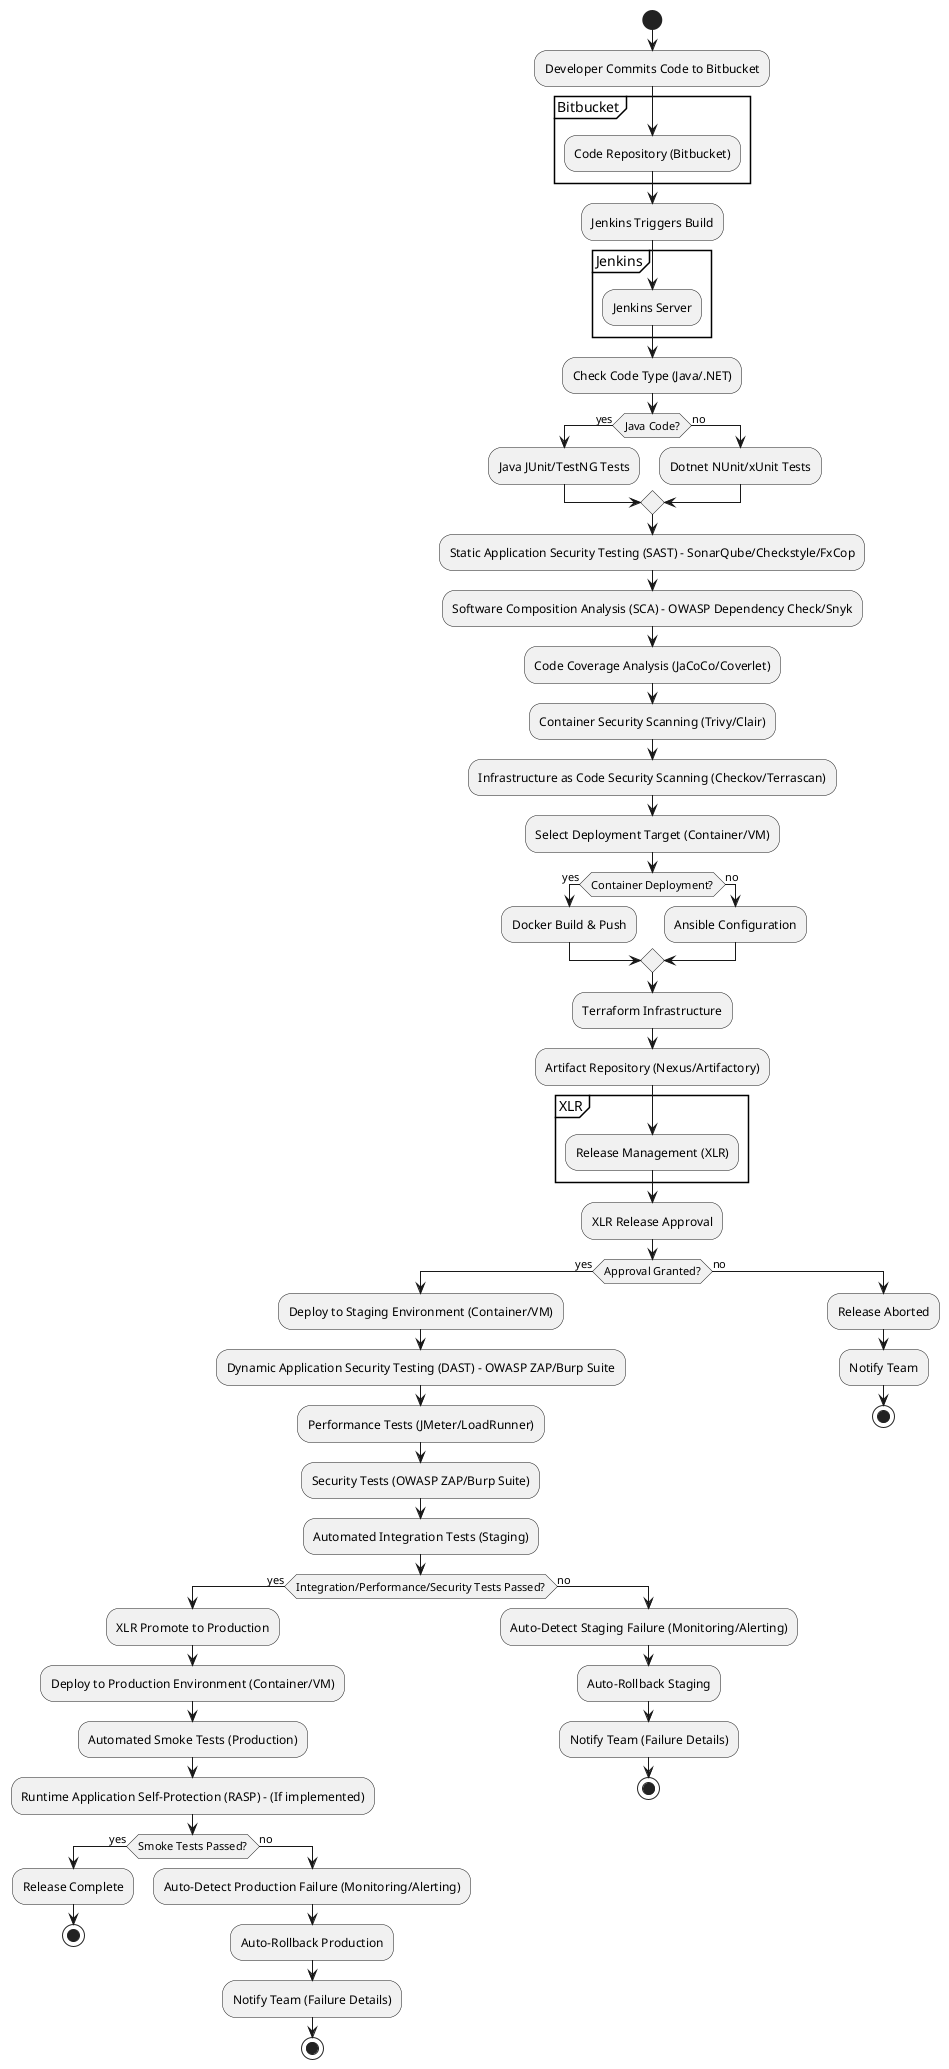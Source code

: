 '@startuml
'start
'
':Developer Commits Code to Bitbucket;
'
'partition Bitbucket {
'  :Code Repository (Bitbucket);
'}
'
':Jenkins Triggers Build;
'
'partition Jenkins {
'  :Jenkins Server;
'}
'
':Check Code Type (Java/.NET);
'
'if (Java Code?) then (yes)
'  :Java JUnit/TestNG Tests;
'else (no)
'  :Dotnet NUnit/xUnit Tests;
'endif
'
':Static Application Security Testing (SAST) - SonarQube/Checkstyle/FxCop;
':Software Composition Analysis (SCA) - OWASP Dependency Check/Snyk;
':Code Coverage Analysis (JaCoCo/Coverlet);
':Container Security Scanning (Trivy/Clair);
':Infrastructure as Code Security Scanning (Checkov/Terrascan);
'
':Select Deployment Target (Container/VM);
'
'if (Container Deployment?) then (yes)
'  :Docker Build & Push;
'else (no)
'  :Ansible Configuration;
'endif
'
':Terraform Infrastructure;
':Artifact Repository (Nexus/Artifactory);
'
'partition XLR {
'  :Release Management (XLR);
'}
'
':XLR Release Approval;
'
'if (Approval Granted?) then (yes)
'  :Deploy to Staging Environment (Container/VM);
'  :Dynamic Application Security Testing (DAST) - OWASP ZAP/Burp Suite;
'  :Performance Tests (JMeter/LoadRunner);
'  :Security Tests (OWASP ZAP/Burp Suite);
'  :Automated Integration Tests (Staging);
'
'  if (Integration/Performance/Security Tests Passed?) then (yes)
'    :XLR Promote to Production;
'    :Deploy to Production Environment (Container/VM);
'    :Automated Smoke Tests (Production);
'    :Runtime Application Self-Protection (RASP) - (If implemented);
'    if (Smoke Tests Passed?) then (yes)
'      :Release Complete;
'      stop
'    else (no)
'      :Rollback Production;
'      :Notify Team;
'      stop
'    endif
'  else (no)
'    :Rollback Staging;
'    :Notify Team;
'    stop
'  endif
'else (no)
'  :Release Aborted;
'  :Notify Team;
'  stop
'endif
'
'@en

@startuml
start

:Developer Commits Code to Bitbucket;

partition Bitbucket {
  :Code Repository (Bitbucket);
}

:Jenkins Triggers Build;

partition Jenkins {
  :Jenkins Server;
}

:Check Code Type (Java/.NET);

if (Java Code?) then (yes)
  :Java JUnit/TestNG Tests;
else (no)
  :Dotnet NUnit/xUnit Tests;
endif

:Static Application Security Testing (SAST) - SonarQube/Checkstyle/FxCop;
:Software Composition Analysis (SCA) - OWASP Dependency Check/Snyk;
:Code Coverage Analysis (JaCoCo/Coverlet);
:Container Security Scanning (Trivy/Clair);
:Infrastructure as Code Security Scanning (Checkov/Terrascan);

:Select Deployment Target (Container/VM);

if (Container Deployment?) then (yes)
  :Docker Build & Push;
else (no)
  :Ansible Configuration;
endif

:Terraform Infrastructure;
:Artifact Repository (Nexus/Artifactory);

partition XLR {
  :Release Management (XLR);
}

:XLR Release Approval;

if (Approval Granted?) then (yes)
  :Deploy to Staging Environment (Container/VM);
  :Dynamic Application Security Testing (DAST) - OWASP ZAP/Burp Suite;
  :Performance Tests (JMeter/LoadRunner);
  :Security Tests (OWASP ZAP/Burp Suite);
  :Automated Integration Tests (Staging);

  if (Integration/Performance/Security Tests Passed?) then (yes)
    :XLR Promote to Production;
    :Deploy to Production Environment (Container/VM);
    :Automated Smoke Tests (Production);
    :Runtime Application Self-Protection (RASP) - (If implemented);

    if (Smoke Tests Passed?) then (yes)
      :Release Complete;
      stop
    else (no)
      :Auto-Detect Production Failure (Monitoring/Alerting);
      :Auto-Rollback Production;
      :Notify Team (Failure Details);
      stop
    endif
  else (no)
    :Auto-Detect Staging Failure (Monitoring/Alerting);
    :Auto-Rollback Staging;
    :Notify Team (Failure Details);
    stop
  endif
else (no)
  :Release Aborted;
  :Notify Team;
  stop
endif

@enduml